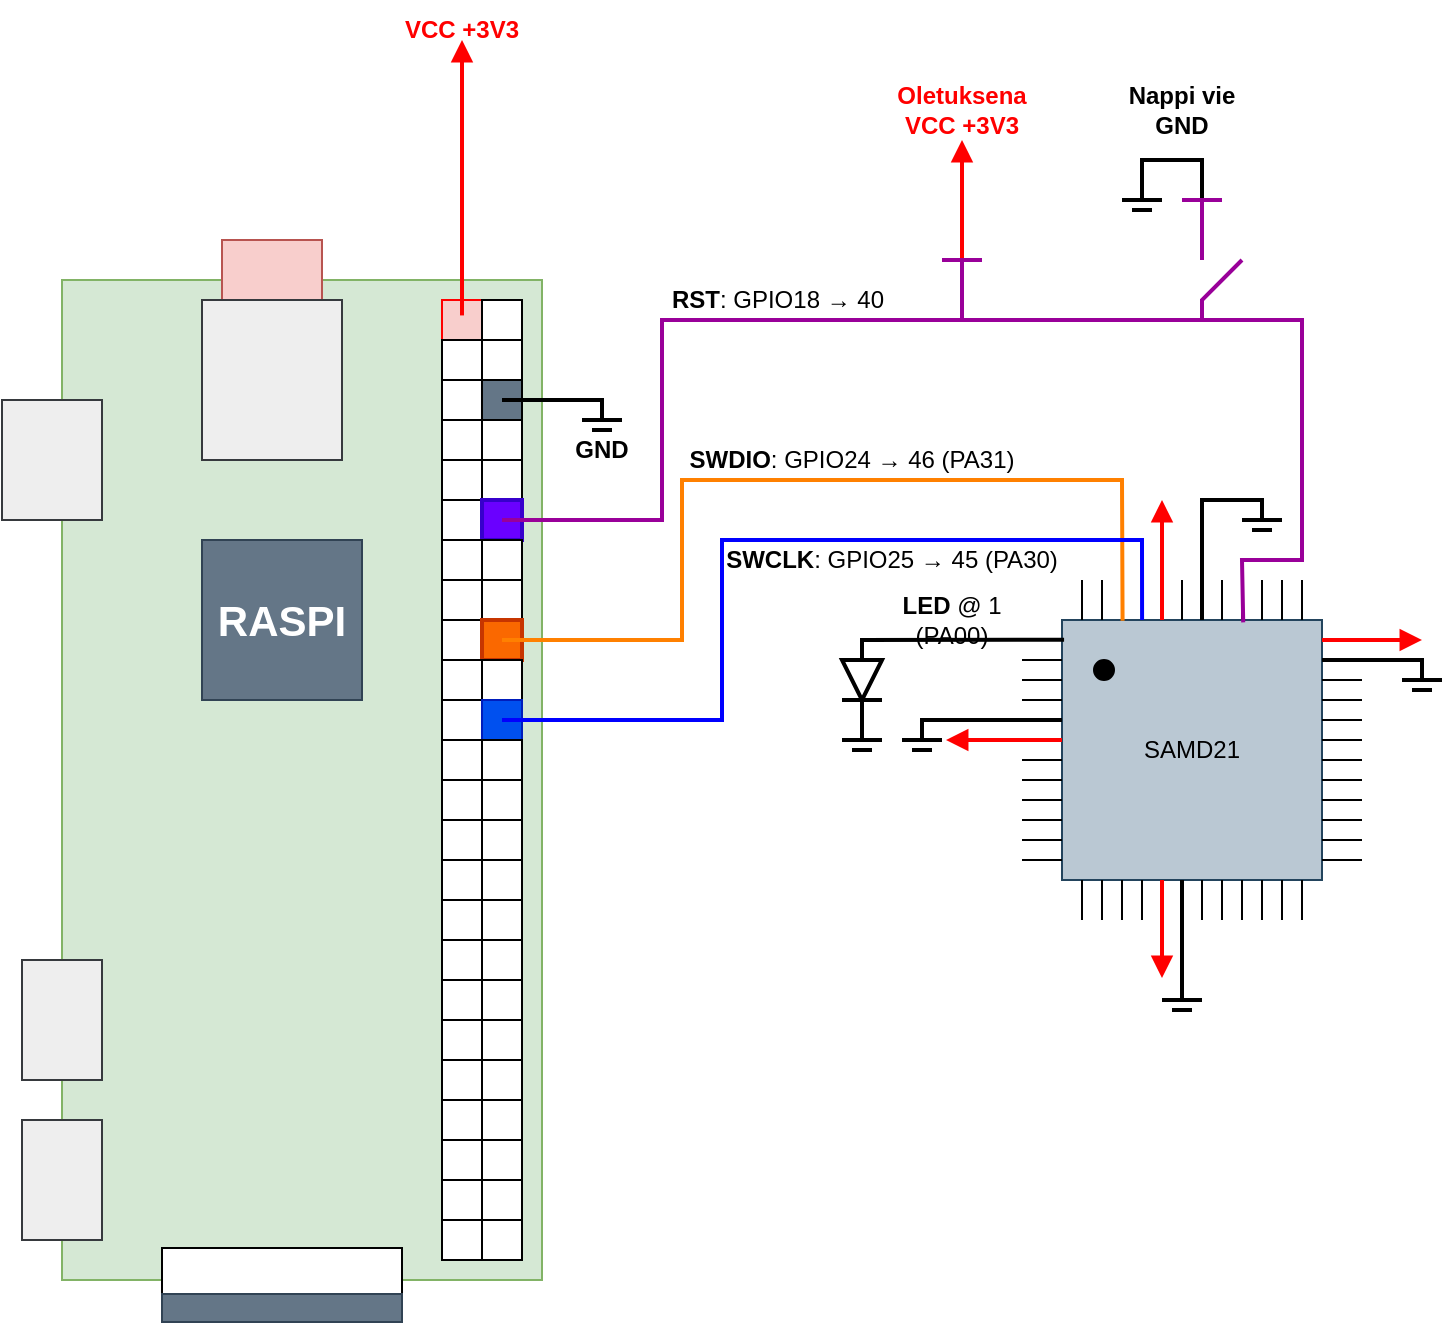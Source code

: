<mxfile version="21.8.0" type="device">
  <diagram name="Sivu-1" id="TcnBGbWNYMxR0NJbdDOh">
    <mxGraphModel dx="1185" dy="635" grid="1" gridSize="10" guides="1" tooltips="1" connect="1" arrows="1" fold="1" page="1" pageScale="1" pageWidth="827" pageHeight="1169" math="0" shadow="0">
      <root>
        <mxCell id="0" />
        <mxCell id="1" parent="0" />
        <mxCell id="fr3tZVCzsqGeOzrXejrY-5" value="" style="endArrow=none;html=1;rounded=0;strokeWidth=2;" edge="1" parent="1">
          <mxGeometry width="50" height="50" relative="1" as="geometry">
            <mxPoint x="630" y="150" as="sourcePoint" />
            <mxPoint x="660" y="150" as="targetPoint" />
            <Array as="points">
              <mxPoint x="630" y="130" />
              <mxPoint x="660" y="130" />
            </Array>
          </mxGeometry>
        </mxCell>
        <mxCell id="Yb7hkfb2FvTGq4S6wsNo-282" value="" style="group" parent="1" vertex="1" connectable="0">
          <mxGeometry x="60" y="170" width="270" height="541" as="geometry" />
        </mxCell>
        <mxCell id="Yb7hkfb2FvTGq4S6wsNo-270" value="" style="rounded=0;whiteSpace=wrap;html=1;fontStyle=1;fillColor=#d5e8d4;strokeColor=#82b366;" parent="Yb7hkfb2FvTGq4S6wsNo-282" vertex="1">
          <mxGeometry x="30" y="20" width="240" height="500" as="geometry" />
        </mxCell>
        <mxCell id="Yb7hkfb2FvTGq4S6wsNo-129" value="" style="whiteSpace=wrap;html=1;aspect=fixed;fillColor=#f8cecc;strokeColor=#FF0000;" parent="Yb7hkfb2FvTGq4S6wsNo-282" vertex="1">
          <mxGeometry x="220" y="30" width="20" height="20" as="geometry" />
        </mxCell>
        <mxCell id="Yb7hkfb2FvTGq4S6wsNo-130" value="" style="whiteSpace=wrap;html=1;aspect=fixed;" parent="Yb7hkfb2FvTGq4S6wsNo-282" vertex="1">
          <mxGeometry x="240" y="30" width="20" height="20" as="geometry" />
        </mxCell>
        <mxCell id="Yb7hkfb2FvTGq4S6wsNo-131" value="" style="whiteSpace=wrap;html=1;aspect=fixed;" parent="Yb7hkfb2FvTGq4S6wsNo-282" vertex="1">
          <mxGeometry x="220" y="50" width="20" height="20" as="geometry" />
        </mxCell>
        <mxCell id="Yb7hkfb2FvTGq4S6wsNo-132" value="" style="whiteSpace=wrap;html=1;aspect=fixed;" parent="Yb7hkfb2FvTGq4S6wsNo-282" vertex="1">
          <mxGeometry x="240" y="50" width="20" height="20" as="geometry" />
        </mxCell>
        <mxCell id="Yb7hkfb2FvTGq4S6wsNo-133" value="" style="whiteSpace=wrap;html=1;aspect=fixed;" parent="Yb7hkfb2FvTGq4S6wsNo-282" vertex="1">
          <mxGeometry x="220" y="70" width="20" height="20" as="geometry" />
        </mxCell>
        <mxCell id="Yb7hkfb2FvTGq4S6wsNo-134" value="" style="whiteSpace=wrap;html=1;aspect=fixed;fillColor=#647687;fontColor=#ffffff;strokeColor=#000000;" parent="Yb7hkfb2FvTGq4S6wsNo-282" vertex="1">
          <mxGeometry x="240" y="70" width="20" height="20" as="geometry" />
        </mxCell>
        <mxCell id="Yb7hkfb2FvTGq4S6wsNo-135" value="" style="whiteSpace=wrap;html=1;aspect=fixed;" parent="Yb7hkfb2FvTGq4S6wsNo-282" vertex="1">
          <mxGeometry x="220" y="90" width="20" height="20" as="geometry" />
        </mxCell>
        <mxCell id="Yb7hkfb2FvTGq4S6wsNo-136" value="" style="whiteSpace=wrap;html=1;aspect=fixed;" parent="Yb7hkfb2FvTGq4S6wsNo-282" vertex="1">
          <mxGeometry x="240" y="90" width="20" height="20" as="geometry" />
        </mxCell>
        <mxCell id="Yb7hkfb2FvTGq4S6wsNo-146" value="" style="whiteSpace=wrap;html=1;aspect=fixed;" parent="Yb7hkfb2FvTGq4S6wsNo-282" vertex="1">
          <mxGeometry x="220" y="110" width="20" height="20" as="geometry" />
        </mxCell>
        <mxCell id="Yb7hkfb2FvTGq4S6wsNo-147" value="" style="whiteSpace=wrap;html=1;aspect=fixed;" parent="Yb7hkfb2FvTGq4S6wsNo-282" vertex="1">
          <mxGeometry x="240" y="110" width="20" height="20" as="geometry" />
        </mxCell>
        <mxCell id="Yb7hkfb2FvTGq4S6wsNo-148" value="" style="whiteSpace=wrap;html=1;aspect=fixed;" parent="Yb7hkfb2FvTGq4S6wsNo-282" vertex="1">
          <mxGeometry x="220" y="130" width="20" height="20" as="geometry" />
        </mxCell>
        <mxCell id="Yb7hkfb2FvTGq4S6wsNo-149" value="" style="whiteSpace=wrap;html=1;aspect=fixed;fillColor=#6a00ff;strokeColor=#3700CC;strokeWidth=2;fontColor=#ffffff;" parent="Yb7hkfb2FvTGq4S6wsNo-282" vertex="1">
          <mxGeometry x="240" y="130" width="20" height="20" as="geometry" />
        </mxCell>
        <mxCell id="Yb7hkfb2FvTGq4S6wsNo-150" value="" style="whiteSpace=wrap;html=1;aspect=fixed;" parent="Yb7hkfb2FvTGq4S6wsNo-282" vertex="1">
          <mxGeometry x="220" y="150" width="20" height="20" as="geometry" />
        </mxCell>
        <mxCell id="Yb7hkfb2FvTGq4S6wsNo-151" value="" style="whiteSpace=wrap;html=1;aspect=fixed;" parent="Yb7hkfb2FvTGq4S6wsNo-282" vertex="1">
          <mxGeometry x="240" y="150" width="20" height="20" as="geometry" />
        </mxCell>
        <mxCell id="Yb7hkfb2FvTGq4S6wsNo-152" value="" style="whiteSpace=wrap;html=1;aspect=fixed;" parent="Yb7hkfb2FvTGq4S6wsNo-282" vertex="1">
          <mxGeometry x="220" y="170" width="20" height="20" as="geometry" />
        </mxCell>
        <mxCell id="Yb7hkfb2FvTGq4S6wsNo-153" value="" style="whiteSpace=wrap;html=1;aspect=fixed;" parent="Yb7hkfb2FvTGq4S6wsNo-282" vertex="1">
          <mxGeometry x="240" y="170" width="20" height="20" as="geometry" />
        </mxCell>
        <mxCell id="Yb7hkfb2FvTGq4S6wsNo-238" value="" style="whiteSpace=wrap;html=1;aspect=fixed;" parent="Yb7hkfb2FvTGq4S6wsNo-282" vertex="1">
          <mxGeometry x="220" y="190" width="20" height="20" as="geometry" />
        </mxCell>
        <mxCell id="Yb7hkfb2FvTGq4S6wsNo-239" value="" style="whiteSpace=wrap;html=1;aspect=fixed;fillColor=#fa6800;strokeColor=#C73500;strokeWidth=2;fontColor=#000000;" parent="Yb7hkfb2FvTGq4S6wsNo-282" vertex="1">
          <mxGeometry x="240" y="190" width="20" height="20" as="geometry" />
        </mxCell>
        <mxCell id="Yb7hkfb2FvTGq4S6wsNo-240" value="" style="whiteSpace=wrap;html=1;aspect=fixed;" parent="Yb7hkfb2FvTGq4S6wsNo-282" vertex="1">
          <mxGeometry x="220" y="210" width="20" height="20" as="geometry" />
        </mxCell>
        <mxCell id="Yb7hkfb2FvTGq4S6wsNo-241" value="" style="whiteSpace=wrap;html=1;aspect=fixed;" parent="Yb7hkfb2FvTGq4S6wsNo-282" vertex="1">
          <mxGeometry x="240" y="210" width="20" height="20" as="geometry" />
        </mxCell>
        <mxCell id="Yb7hkfb2FvTGq4S6wsNo-242" value="" style="whiteSpace=wrap;html=1;aspect=fixed;" parent="Yb7hkfb2FvTGq4S6wsNo-282" vertex="1">
          <mxGeometry x="220" y="230" width="20" height="20" as="geometry" />
        </mxCell>
        <mxCell id="Yb7hkfb2FvTGq4S6wsNo-243" value="" style="whiteSpace=wrap;html=1;aspect=fixed;fillColor=#0050ef;strokeColor=#001DBC;fontColor=#ffffff;" parent="Yb7hkfb2FvTGq4S6wsNo-282" vertex="1">
          <mxGeometry x="240" y="230" width="20" height="20" as="geometry" />
        </mxCell>
        <mxCell id="Yb7hkfb2FvTGq4S6wsNo-244" value="" style="whiteSpace=wrap;html=1;aspect=fixed;" parent="Yb7hkfb2FvTGq4S6wsNo-282" vertex="1">
          <mxGeometry x="220" y="250" width="20" height="20" as="geometry" />
        </mxCell>
        <mxCell id="Yb7hkfb2FvTGq4S6wsNo-245" value="" style="whiteSpace=wrap;html=1;aspect=fixed;" parent="Yb7hkfb2FvTGq4S6wsNo-282" vertex="1">
          <mxGeometry x="240" y="250" width="20" height="20" as="geometry" />
        </mxCell>
        <mxCell id="Yb7hkfb2FvTGq4S6wsNo-246" value="" style="whiteSpace=wrap;html=1;aspect=fixed;" parent="Yb7hkfb2FvTGq4S6wsNo-282" vertex="1">
          <mxGeometry x="220" y="270" width="20" height="20" as="geometry" />
        </mxCell>
        <mxCell id="Yb7hkfb2FvTGq4S6wsNo-247" value="" style="whiteSpace=wrap;html=1;aspect=fixed;" parent="Yb7hkfb2FvTGq4S6wsNo-282" vertex="1">
          <mxGeometry x="240" y="270" width="20" height="20" as="geometry" />
        </mxCell>
        <mxCell id="Yb7hkfb2FvTGq4S6wsNo-248" value="" style="whiteSpace=wrap;html=1;aspect=fixed;" parent="Yb7hkfb2FvTGq4S6wsNo-282" vertex="1">
          <mxGeometry x="220" y="290" width="20" height="20" as="geometry" />
        </mxCell>
        <mxCell id="Yb7hkfb2FvTGq4S6wsNo-249" value="" style="whiteSpace=wrap;html=1;aspect=fixed;" parent="Yb7hkfb2FvTGq4S6wsNo-282" vertex="1">
          <mxGeometry x="240" y="290" width="20" height="20" as="geometry" />
        </mxCell>
        <mxCell id="Yb7hkfb2FvTGq4S6wsNo-250" value="" style="whiteSpace=wrap;html=1;aspect=fixed;" parent="Yb7hkfb2FvTGq4S6wsNo-282" vertex="1">
          <mxGeometry x="220" y="310" width="20" height="20" as="geometry" />
        </mxCell>
        <mxCell id="Yb7hkfb2FvTGq4S6wsNo-251" value="" style="whiteSpace=wrap;html=1;aspect=fixed;" parent="Yb7hkfb2FvTGq4S6wsNo-282" vertex="1">
          <mxGeometry x="240" y="310" width="20" height="20" as="geometry" />
        </mxCell>
        <mxCell id="Yb7hkfb2FvTGq4S6wsNo-252" value="" style="whiteSpace=wrap;html=1;aspect=fixed;" parent="Yb7hkfb2FvTGq4S6wsNo-282" vertex="1">
          <mxGeometry x="220" y="330" width="20" height="20" as="geometry" />
        </mxCell>
        <mxCell id="Yb7hkfb2FvTGq4S6wsNo-253" value="" style="whiteSpace=wrap;html=1;aspect=fixed;" parent="Yb7hkfb2FvTGq4S6wsNo-282" vertex="1">
          <mxGeometry x="240" y="330" width="20" height="20" as="geometry" />
        </mxCell>
        <mxCell id="Yb7hkfb2FvTGq4S6wsNo-254" value="" style="whiteSpace=wrap;html=1;aspect=fixed;" parent="Yb7hkfb2FvTGq4S6wsNo-282" vertex="1">
          <mxGeometry x="220" y="350" width="20" height="20" as="geometry" />
        </mxCell>
        <mxCell id="Yb7hkfb2FvTGq4S6wsNo-255" value="" style="whiteSpace=wrap;html=1;aspect=fixed;" parent="Yb7hkfb2FvTGq4S6wsNo-282" vertex="1">
          <mxGeometry x="240" y="350" width="20" height="20" as="geometry" />
        </mxCell>
        <mxCell id="Yb7hkfb2FvTGq4S6wsNo-256" value="" style="whiteSpace=wrap;html=1;aspect=fixed;" parent="Yb7hkfb2FvTGq4S6wsNo-282" vertex="1">
          <mxGeometry x="220" y="370" width="20" height="20" as="geometry" />
        </mxCell>
        <mxCell id="Yb7hkfb2FvTGq4S6wsNo-257" value="" style="whiteSpace=wrap;html=1;aspect=fixed;" parent="Yb7hkfb2FvTGq4S6wsNo-282" vertex="1">
          <mxGeometry x="240" y="370" width="20" height="20" as="geometry" />
        </mxCell>
        <mxCell id="Yb7hkfb2FvTGq4S6wsNo-258" value="" style="whiteSpace=wrap;html=1;aspect=fixed;" parent="Yb7hkfb2FvTGq4S6wsNo-282" vertex="1">
          <mxGeometry x="220" y="390" width="20" height="20" as="geometry" />
        </mxCell>
        <mxCell id="Yb7hkfb2FvTGq4S6wsNo-259" value="" style="whiteSpace=wrap;html=1;aspect=fixed;" parent="Yb7hkfb2FvTGq4S6wsNo-282" vertex="1">
          <mxGeometry x="240" y="390" width="20" height="20" as="geometry" />
        </mxCell>
        <mxCell id="Yb7hkfb2FvTGq4S6wsNo-260" value="" style="whiteSpace=wrap;html=1;aspect=fixed;" parent="Yb7hkfb2FvTGq4S6wsNo-282" vertex="1">
          <mxGeometry x="220" y="410" width="20" height="20" as="geometry" />
        </mxCell>
        <mxCell id="Yb7hkfb2FvTGq4S6wsNo-261" value="" style="whiteSpace=wrap;html=1;aspect=fixed;" parent="Yb7hkfb2FvTGq4S6wsNo-282" vertex="1">
          <mxGeometry x="240" y="410" width="20" height="20" as="geometry" />
        </mxCell>
        <mxCell id="Yb7hkfb2FvTGq4S6wsNo-262" value="" style="whiteSpace=wrap;html=1;aspect=fixed;" parent="Yb7hkfb2FvTGq4S6wsNo-282" vertex="1">
          <mxGeometry x="220" y="430" width="20" height="20" as="geometry" />
        </mxCell>
        <mxCell id="Yb7hkfb2FvTGq4S6wsNo-263" value="" style="whiteSpace=wrap;html=1;aspect=fixed;" parent="Yb7hkfb2FvTGq4S6wsNo-282" vertex="1">
          <mxGeometry x="240" y="430" width="20" height="20" as="geometry" />
        </mxCell>
        <mxCell id="Yb7hkfb2FvTGq4S6wsNo-264" value="" style="whiteSpace=wrap;html=1;aspect=fixed;" parent="Yb7hkfb2FvTGq4S6wsNo-282" vertex="1">
          <mxGeometry x="220" y="450" width="20" height="20" as="geometry" />
        </mxCell>
        <mxCell id="Yb7hkfb2FvTGq4S6wsNo-265" value="" style="whiteSpace=wrap;html=1;aspect=fixed;" parent="Yb7hkfb2FvTGq4S6wsNo-282" vertex="1">
          <mxGeometry x="240" y="450" width="20" height="20" as="geometry" />
        </mxCell>
        <mxCell id="Yb7hkfb2FvTGq4S6wsNo-266" value="" style="whiteSpace=wrap;html=1;aspect=fixed;" parent="Yb7hkfb2FvTGq4S6wsNo-282" vertex="1">
          <mxGeometry x="220" y="470" width="20" height="20" as="geometry" />
        </mxCell>
        <mxCell id="Yb7hkfb2FvTGq4S6wsNo-267" value="" style="whiteSpace=wrap;html=1;aspect=fixed;" parent="Yb7hkfb2FvTGq4S6wsNo-282" vertex="1">
          <mxGeometry x="240" y="470" width="20" height="20" as="geometry" />
        </mxCell>
        <mxCell id="Yb7hkfb2FvTGq4S6wsNo-268" value="" style="whiteSpace=wrap;html=1;aspect=fixed;" parent="Yb7hkfb2FvTGq4S6wsNo-282" vertex="1">
          <mxGeometry x="220" y="490" width="20" height="20" as="geometry" />
        </mxCell>
        <mxCell id="Yb7hkfb2FvTGq4S6wsNo-269" value="" style="whiteSpace=wrap;html=1;aspect=fixed;" parent="Yb7hkfb2FvTGq4S6wsNo-282" vertex="1">
          <mxGeometry x="240" y="490" width="20" height="20" as="geometry" />
        </mxCell>
        <mxCell id="Yb7hkfb2FvTGq4S6wsNo-271" value="" style="whiteSpace=wrap;html=1;aspect=fixed;fillColor=#647687;fontColor=#ffffff;strokeColor=#314354;" parent="Yb7hkfb2FvTGq4S6wsNo-282" vertex="1">
          <mxGeometry x="100" y="150" width="80" height="80" as="geometry" />
        </mxCell>
        <mxCell id="Yb7hkfb2FvTGq4S6wsNo-273" value="" style="rounded=0;whiteSpace=wrap;html=1;fillColor=#eeeeee;strokeColor=#36393d;" parent="Yb7hkfb2FvTGq4S6wsNo-282" vertex="1">
          <mxGeometry y="80" width="50" height="60" as="geometry" />
        </mxCell>
        <mxCell id="Yb7hkfb2FvTGq4S6wsNo-274" value="" style="rounded=0;whiteSpace=wrap;html=1;fillColor=#eeeeee;strokeColor=#36393d;" parent="Yb7hkfb2FvTGq4S6wsNo-282" vertex="1">
          <mxGeometry x="10" y="360" width="40" height="60" as="geometry" />
        </mxCell>
        <mxCell id="Yb7hkfb2FvTGq4S6wsNo-275" value="" style="rounded=0;whiteSpace=wrap;html=1;fillColor=#eeeeee;strokeColor=#36393d;" parent="Yb7hkfb2FvTGq4S6wsNo-282" vertex="1">
          <mxGeometry x="10" y="440" width="40" height="60" as="geometry" />
        </mxCell>
        <mxCell id="Yb7hkfb2FvTGq4S6wsNo-276" value="" style="rounded=0;whiteSpace=wrap;html=1;" parent="Yb7hkfb2FvTGq4S6wsNo-282" vertex="1">
          <mxGeometry x="80" y="504" width="120" height="30" as="geometry" />
        </mxCell>
        <mxCell id="Yb7hkfb2FvTGq4S6wsNo-278" value="" style="rounded=0;whiteSpace=wrap;html=1;fillColor=#647687;fontColor=#ffffff;strokeColor=#314354;" parent="Yb7hkfb2FvTGq4S6wsNo-282" vertex="1">
          <mxGeometry x="80" y="527" width="120" height="14" as="geometry" />
        </mxCell>
        <mxCell id="Yb7hkfb2FvTGq4S6wsNo-279" value="" style="rounded=0;whiteSpace=wrap;html=1;fillColor=#f8cecc;strokeColor=#b85450;" parent="Yb7hkfb2FvTGq4S6wsNo-282" vertex="1">
          <mxGeometry x="110" width="50" height="70" as="geometry" />
        </mxCell>
        <mxCell id="Yb7hkfb2FvTGq4S6wsNo-272" value="" style="rounded=0;whiteSpace=wrap;html=1;fillColor=#eeeeee;strokeColor=#36393d;" parent="Yb7hkfb2FvTGq4S6wsNo-282" vertex="1">
          <mxGeometry x="100" y="30" width="70" height="80" as="geometry" />
        </mxCell>
        <mxCell id="Yb7hkfb2FvTGq4S6wsNo-281" value="RASPI" style="text;html=1;strokeColor=none;fillColor=none;align=center;verticalAlign=middle;whiteSpace=wrap;rounded=0;fontStyle=1;fontColor=#FFFFFF;fontSize=21;" parent="Yb7hkfb2FvTGq4S6wsNo-282" vertex="1">
          <mxGeometry x="110" y="175" width="60" height="30" as="geometry" />
        </mxCell>
        <mxCell id="Yb7hkfb2FvTGq4S6wsNo-314" value="" style="endArrow=none;html=1;rounded=0;strokeWidth=2;" parent="Yb7hkfb2FvTGq4S6wsNo-282" edge="1">
          <mxGeometry width="50" height="50" relative="1" as="geometry">
            <mxPoint x="250" y="80" as="sourcePoint" />
            <mxPoint x="300" y="90" as="targetPoint" />
            <Array as="points">
              <mxPoint x="300" y="80" />
            </Array>
          </mxGeometry>
        </mxCell>
        <mxCell id="Yb7hkfb2FvTGq4S6wsNo-315" value="" style="endArrow=none;html=1;rounded=0;strokeWidth=2;" parent="Yb7hkfb2FvTGq4S6wsNo-282" edge="1">
          <mxGeometry width="50" height="50" relative="1" as="geometry">
            <mxPoint x="290" y="90" as="sourcePoint" />
            <mxPoint x="310" y="90" as="targetPoint" />
          </mxGeometry>
        </mxCell>
        <mxCell id="Yb7hkfb2FvTGq4S6wsNo-316" value="" style="endArrow=none;html=1;rounded=0;strokeWidth=2;" parent="Yb7hkfb2FvTGq4S6wsNo-282" edge="1">
          <mxGeometry width="50" height="50" relative="1" as="geometry">
            <mxPoint x="295" y="95" as="sourcePoint" />
            <mxPoint x="305" y="95" as="targetPoint" />
          </mxGeometry>
        </mxCell>
        <mxCell id="Yb7hkfb2FvTGq4S6wsNo-286" value="" style="endArrow=block;html=1;rounded=0;strokeWidth=2;strokeColor=#FF0000;endFill=1;" parent="1" edge="1">
          <mxGeometry width="50" height="50" relative="1" as="geometry">
            <mxPoint x="290" y="207.714" as="sourcePoint" />
            <mxPoint x="290" y="70" as="targetPoint" />
          </mxGeometry>
        </mxCell>
        <mxCell id="Yb7hkfb2FvTGq4S6wsNo-287" value="VCC +3V3" style="text;html=1;strokeColor=none;fillColor=none;align=center;verticalAlign=middle;whiteSpace=wrap;rounded=0;fontStyle=1;fontColor=#FF0000;" parent="1" vertex="1">
          <mxGeometry x="260" y="50" width="60" height="30" as="geometry" />
        </mxCell>
        <mxCell id="Yb7hkfb2FvTGq4S6wsNo-317" value="GND" style="text;html=1;strokeColor=none;fillColor=none;align=center;verticalAlign=middle;whiteSpace=wrap;rounded=0;fontStyle=1;fontColor=#000000;" parent="1" vertex="1">
          <mxGeometry x="330" y="260" width="60" height="30" as="geometry" />
        </mxCell>
        <mxCell id="Yb7hkfb2FvTGq4S6wsNo-320" value="&lt;b&gt;RST&lt;/b&gt;: GPIO18 → 40" style="text;html=1;strokeColor=none;fillColor=none;align=center;verticalAlign=middle;whiteSpace=wrap;rounded=0;" parent="1" vertex="1">
          <mxGeometry x="390" y="190" width="116" height="20" as="geometry" />
        </mxCell>
        <mxCell id="Yb7hkfb2FvTGq4S6wsNo-322" value="&lt;b&gt;SWDIO&lt;/b&gt;: GPIO24 → 46 (PA31)" style="text;html=1;strokeColor=none;fillColor=none;align=center;verticalAlign=middle;whiteSpace=wrap;rounded=0;" parent="1" vertex="1">
          <mxGeometry x="400" y="270" width="170" height="20" as="geometry" />
        </mxCell>
        <mxCell id="Yb7hkfb2FvTGq4S6wsNo-328" value="" style="endArrow=block;html=1;rounded=0;strokeWidth=2;strokeColor=#FF0000;endFill=1;" parent="1" edge="1">
          <mxGeometry width="50" height="50" relative="1" as="geometry">
            <mxPoint x="540" y="180" as="sourcePoint" />
            <mxPoint x="540" y="120" as="targetPoint" />
          </mxGeometry>
        </mxCell>
        <mxCell id="Yb7hkfb2FvTGq4S6wsNo-329" value="" style="endArrow=none;html=1;rounded=0;strokeWidth=2;strokeColor=#990099;" parent="1" edge="1">
          <mxGeometry width="50" height="50" relative="1" as="geometry">
            <mxPoint x="660" y="210" as="sourcePoint" />
            <mxPoint x="680" y="180" as="targetPoint" />
            <Array as="points">
              <mxPoint x="660" y="200" />
            </Array>
          </mxGeometry>
        </mxCell>
        <mxCell id="Yb7hkfb2FvTGq4S6wsNo-330" value="" style="endArrow=none;html=1;rounded=0;strokeWidth=2;strokeColor=#990099;" parent="1" edge="1">
          <mxGeometry width="50" height="50" relative="1" as="geometry">
            <mxPoint x="530" y="180" as="sourcePoint" />
            <mxPoint x="550" y="180" as="targetPoint" />
          </mxGeometry>
        </mxCell>
        <mxCell id="Yb7hkfb2FvTGq4S6wsNo-331" value="" style="endArrow=none;html=1;rounded=0;strokeWidth=2;strokeColor=#990099;" parent="1" edge="1">
          <mxGeometry width="50" height="50" relative="1" as="geometry">
            <mxPoint x="540" y="210" as="sourcePoint" />
            <mxPoint x="540" y="180" as="targetPoint" />
          </mxGeometry>
        </mxCell>
        <mxCell id="Yb7hkfb2FvTGq4S6wsNo-333" value="Nappi vie GND" style="text;html=1;strokeColor=none;fillColor=none;align=center;verticalAlign=middle;whiteSpace=wrap;rounded=0;fontStyle=1" parent="1" vertex="1">
          <mxGeometry x="620" y="90" width="60" height="30" as="geometry" />
        </mxCell>
        <mxCell id="Yb7hkfb2FvTGq4S6wsNo-335" value="" style="group" parent="1" vertex="1" connectable="0">
          <mxGeometry x="510" y="300" width="270" height="255" as="geometry" />
        </mxCell>
        <mxCell id="Yb7hkfb2FvTGq4S6wsNo-62" value="" style="group" parent="Yb7hkfb2FvTGq4S6wsNo-335" vertex="1" connectable="0">
          <mxGeometry x="60" y="40" width="170" height="170" as="geometry" />
        </mxCell>
        <mxCell id="Yb7hkfb2FvTGq4S6wsNo-1" value="SAMD21" style="whiteSpace=wrap;html=1;aspect=fixed;fillColor=#bac8d3;strokeColor=#23445d;" parent="Yb7hkfb2FvTGq4S6wsNo-62" vertex="1">
          <mxGeometry x="20" y="20" width="130" height="130" as="geometry" />
        </mxCell>
        <mxCell id="Yb7hkfb2FvTGq4S6wsNo-2" value="" style="endArrow=none;html=1;rounded=0;" parent="Yb7hkfb2FvTGq4S6wsNo-62" edge="1">
          <mxGeometry width="50" height="50" relative="1" as="geometry">
            <mxPoint y="40" as="sourcePoint" />
            <mxPoint x="20" y="40" as="targetPoint" />
          </mxGeometry>
        </mxCell>
        <mxCell id="Yb7hkfb2FvTGq4S6wsNo-3" value="" style="endArrow=none;html=1;rounded=0;" parent="Yb7hkfb2FvTGq4S6wsNo-62" edge="1">
          <mxGeometry width="50" height="50" relative="1" as="geometry">
            <mxPoint y="30" as="sourcePoint" />
            <mxPoint x="20" y="30" as="targetPoint" />
          </mxGeometry>
        </mxCell>
        <mxCell id="Yb7hkfb2FvTGq4S6wsNo-4" value="" style="endArrow=none;html=1;rounded=0;" parent="Yb7hkfb2FvTGq4S6wsNo-62" edge="1">
          <mxGeometry width="50" height="50" relative="1" as="geometry">
            <mxPoint y="50" as="sourcePoint" />
            <mxPoint x="20" y="50" as="targetPoint" />
          </mxGeometry>
        </mxCell>
        <mxCell id="Yb7hkfb2FvTGq4S6wsNo-5" value="" style="endArrow=none;html=1;rounded=0;" parent="Yb7hkfb2FvTGq4S6wsNo-62" edge="1">
          <mxGeometry width="50" height="50" relative="1" as="geometry">
            <mxPoint y="70" as="sourcePoint" />
            <mxPoint x="20" y="70" as="targetPoint" />
          </mxGeometry>
        </mxCell>
        <mxCell id="Yb7hkfb2FvTGq4S6wsNo-6" value="" style="endArrow=none;html=1;rounded=0;" parent="Yb7hkfb2FvTGq4S6wsNo-62" edge="1">
          <mxGeometry width="50" height="50" relative="1" as="geometry">
            <mxPoint y="60" as="sourcePoint" />
            <mxPoint x="20" y="60" as="targetPoint" />
          </mxGeometry>
        </mxCell>
        <mxCell id="Yb7hkfb2FvTGq4S6wsNo-7" value="" style="endArrow=none;html=1;rounded=0;" parent="Yb7hkfb2FvTGq4S6wsNo-62" edge="1">
          <mxGeometry width="50" height="50" relative="1" as="geometry">
            <mxPoint y="80" as="sourcePoint" />
            <mxPoint x="20" y="80" as="targetPoint" />
          </mxGeometry>
        </mxCell>
        <mxCell id="Yb7hkfb2FvTGq4S6wsNo-8" value="" style="endArrow=none;html=1;rounded=0;" parent="Yb7hkfb2FvTGq4S6wsNo-62" edge="1">
          <mxGeometry width="50" height="50" relative="1" as="geometry">
            <mxPoint y="100" as="sourcePoint" />
            <mxPoint x="20" y="100" as="targetPoint" />
          </mxGeometry>
        </mxCell>
        <mxCell id="Yb7hkfb2FvTGq4S6wsNo-9" value="" style="endArrow=none;html=1;rounded=0;" parent="Yb7hkfb2FvTGq4S6wsNo-62" edge="1">
          <mxGeometry width="50" height="50" relative="1" as="geometry">
            <mxPoint y="90" as="sourcePoint" />
            <mxPoint x="20" y="90" as="targetPoint" />
          </mxGeometry>
        </mxCell>
        <mxCell id="Yb7hkfb2FvTGq4S6wsNo-10" value="" style="endArrow=none;html=1;rounded=0;" parent="Yb7hkfb2FvTGq4S6wsNo-62" edge="1">
          <mxGeometry width="50" height="50" relative="1" as="geometry">
            <mxPoint y="110" as="sourcePoint" />
            <mxPoint x="20" y="110" as="targetPoint" />
          </mxGeometry>
        </mxCell>
        <mxCell id="Yb7hkfb2FvTGq4S6wsNo-11" value="" style="endArrow=none;html=1;rounded=0;" parent="Yb7hkfb2FvTGq4S6wsNo-62" edge="1">
          <mxGeometry width="50" height="50" relative="1" as="geometry">
            <mxPoint y="130" as="sourcePoint" />
            <mxPoint x="20" y="130" as="targetPoint" />
          </mxGeometry>
        </mxCell>
        <mxCell id="Yb7hkfb2FvTGq4S6wsNo-12" value="" style="endArrow=none;html=1;rounded=0;" parent="Yb7hkfb2FvTGq4S6wsNo-62" edge="1">
          <mxGeometry width="50" height="50" relative="1" as="geometry">
            <mxPoint y="120" as="sourcePoint" />
            <mxPoint x="20" y="120" as="targetPoint" />
          </mxGeometry>
        </mxCell>
        <mxCell id="Yb7hkfb2FvTGq4S6wsNo-13" value="" style="endArrow=none;html=1;rounded=0;" parent="Yb7hkfb2FvTGq4S6wsNo-62" edge="1">
          <mxGeometry width="50" height="50" relative="1" as="geometry">
            <mxPoint y="140" as="sourcePoint" />
            <mxPoint x="20" y="140" as="targetPoint" />
          </mxGeometry>
        </mxCell>
        <mxCell id="Yb7hkfb2FvTGq4S6wsNo-14" value="" style="endArrow=none;html=1;rounded=0;" parent="Yb7hkfb2FvTGq4S6wsNo-62" edge="1">
          <mxGeometry width="50" height="50" relative="1" as="geometry">
            <mxPoint x="150" y="40" as="sourcePoint" />
            <mxPoint x="170" y="40" as="targetPoint" />
          </mxGeometry>
        </mxCell>
        <mxCell id="Yb7hkfb2FvTGq4S6wsNo-15" value="" style="endArrow=none;html=1;rounded=0;" parent="Yb7hkfb2FvTGq4S6wsNo-62" edge="1">
          <mxGeometry width="50" height="50" relative="1" as="geometry">
            <mxPoint x="150" y="30" as="sourcePoint" />
            <mxPoint x="170" y="30" as="targetPoint" />
          </mxGeometry>
        </mxCell>
        <mxCell id="Yb7hkfb2FvTGq4S6wsNo-16" value="" style="endArrow=none;html=1;rounded=0;" parent="Yb7hkfb2FvTGq4S6wsNo-62" edge="1">
          <mxGeometry width="50" height="50" relative="1" as="geometry">
            <mxPoint x="150" y="50" as="sourcePoint" />
            <mxPoint x="170" y="50" as="targetPoint" />
          </mxGeometry>
        </mxCell>
        <mxCell id="Yb7hkfb2FvTGq4S6wsNo-17" value="" style="endArrow=none;html=1;rounded=0;" parent="Yb7hkfb2FvTGq4S6wsNo-62" edge="1">
          <mxGeometry width="50" height="50" relative="1" as="geometry">
            <mxPoint x="150" y="70" as="sourcePoint" />
            <mxPoint x="170" y="70" as="targetPoint" />
          </mxGeometry>
        </mxCell>
        <mxCell id="Yb7hkfb2FvTGq4S6wsNo-18" value="" style="endArrow=none;html=1;rounded=0;" parent="Yb7hkfb2FvTGq4S6wsNo-62" edge="1">
          <mxGeometry width="50" height="50" relative="1" as="geometry">
            <mxPoint x="150" y="60" as="sourcePoint" />
            <mxPoint x="170" y="60" as="targetPoint" />
          </mxGeometry>
        </mxCell>
        <mxCell id="Yb7hkfb2FvTGq4S6wsNo-19" value="" style="endArrow=none;html=1;rounded=0;" parent="Yb7hkfb2FvTGq4S6wsNo-62" edge="1">
          <mxGeometry width="50" height="50" relative="1" as="geometry">
            <mxPoint x="150" y="80" as="sourcePoint" />
            <mxPoint x="170" y="80" as="targetPoint" />
          </mxGeometry>
        </mxCell>
        <mxCell id="Yb7hkfb2FvTGq4S6wsNo-20" value="" style="endArrow=none;html=1;rounded=0;" parent="Yb7hkfb2FvTGq4S6wsNo-62" edge="1">
          <mxGeometry width="50" height="50" relative="1" as="geometry">
            <mxPoint x="150" y="100" as="sourcePoint" />
            <mxPoint x="170" y="100" as="targetPoint" />
          </mxGeometry>
        </mxCell>
        <mxCell id="Yb7hkfb2FvTGq4S6wsNo-21" value="" style="endArrow=none;html=1;rounded=0;" parent="Yb7hkfb2FvTGq4S6wsNo-62" edge="1">
          <mxGeometry width="50" height="50" relative="1" as="geometry">
            <mxPoint x="150" y="90" as="sourcePoint" />
            <mxPoint x="170" y="90" as="targetPoint" />
          </mxGeometry>
        </mxCell>
        <mxCell id="Yb7hkfb2FvTGq4S6wsNo-22" value="" style="endArrow=none;html=1;rounded=0;" parent="Yb7hkfb2FvTGq4S6wsNo-62" edge="1">
          <mxGeometry width="50" height="50" relative="1" as="geometry">
            <mxPoint x="150" y="110" as="sourcePoint" />
            <mxPoint x="170" y="110" as="targetPoint" />
          </mxGeometry>
        </mxCell>
        <mxCell id="Yb7hkfb2FvTGq4S6wsNo-23" value="" style="endArrow=none;html=1;rounded=0;" parent="Yb7hkfb2FvTGq4S6wsNo-62" edge="1">
          <mxGeometry width="50" height="50" relative="1" as="geometry">
            <mxPoint x="150" y="130" as="sourcePoint" />
            <mxPoint x="170" y="130" as="targetPoint" />
          </mxGeometry>
        </mxCell>
        <mxCell id="Yb7hkfb2FvTGq4S6wsNo-24" value="" style="endArrow=none;html=1;rounded=0;" parent="Yb7hkfb2FvTGq4S6wsNo-62" edge="1">
          <mxGeometry width="50" height="50" relative="1" as="geometry">
            <mxPoint x="150" y="120" as="sourcePoint" />
            <mxPoint x="170" y="120" as="targetPoint" />
          </mxGeometry>
        </mxCell>
        <mxCell id="Yb7hkfb2FvTGq4S6wsNo-25" value="" style="endArrow=none;html=1;rounded=0;" parent="Yb7hkfb2FvTGq4S6wsNo-62" edge="1">
          <mxGeometry width="50" height="50" relative="1" as="geometry">
            <mxPoint x="150" y="140" as="sourcePoint" />
            <mxPoint x="170" y="140" as="targetPoint" />
          </mxGeometry>
        </mxCell>
        <mxCell id="Yb7hkfb2FvTGq4S6wsNo-38" value="" style="endArrow=none;html=1;rounded=0;" parent="Yb7hkfb2FvTGq4S6wsNo-62" edge="1">
          <mxGeometry width="50" height="50" relative="1" as="geometry">
            <mxPoint x="30" as="sourcePoint" />
            <mxPoint x="30" y="20" as="targetPoint" />
          </mxGeometry>
        </mxCell>
        <mxCell id="Yb7hkfb2FvTGq4S6wsNo-39" value="" style="endArrow=none;html=1;rounded=0;" parent="Yb7hkfb2FvTGq4S6wsNo-62" edge="1">
          <mxGeometry width="50" height="50" relative="1" as="geometry">
            <mxPoint x="40" as="sourcePoint" />
            <mxPoint x="40" y="20" as="targetPoint" />
          </mxGeometry>
        </mxCell>
        <mxCell id="Yb7hkfb2FvTGq4S6wsNo-40" value="" style="endArrow=none;html=1;rounded=0;" parent="Yb7hkfb2FvTGq4S6wsNo-62" edge="1">
          <mxGeometry width="50" height="50" relative="1" as="geometry">
            <mxPoint x="50" as="sourcePoint" />
            <mxPoint x="50" y="20" as="targetPoint" />
          </mxGeometry>
        </mxCell>
        <mxCell id="Yb7hkfb2FvTGq4S6wsNo-41" value="" style="endArrow=none;html=1;rounded=0;" parent="Yb7hkfb2FvTGq4S6wsNo-62" edge="1">
          <mxGeometry width="50" height="50" relative="1" as="geometry">
            <mxPoint x="60" as="sourcePoint" />
            <mxPoint x="60" y="20" as="targetPoint" />
          </mxGeometry>
        </mxCell>
        <mxCell id="Yb7hkfb2FvTGq4S6wsNo-42" value="" style="endArrow=none;html=1;rounded=0;" parent="Yb7hkfb2FvTGq4S6wsNo-62" edge="1">
          <mxGeometry width="50" height="50" relative="1" as="geometry">
            <mxPoint x="70" as="sourcePoint" />
            <mxPoint x="70" y="20" as="targetPoint" />
          </mxGeometry>
        </mxCell>
        <mxCell id="Yb7hkfb2FvTGq4S6wsNo-43" value="" style="endArrow=none;html=1;rounded=0;" parent="Yb7hkfb2FvTGq4S6wsNo-62" edge="1">
          <mxGeometry width="50" height="50" relative="1" as="geometry">
            <mxPoint x="80" as="sourcePoint" />
            <mxPoint x="80" y="20" as="targetPoint" />
          </mxGeometry>
        </mxCell>
        <mxCell id="Yb7hkfb2FvTGq4S6wsNo-44" value="" style="endArrow=none;html=1;rounded=0;" parent="Yb7hkfb2FvTGq4S6wsNo-62" edge="1">
          <mxGeometry width="50" height="50" relative="1" as="geometry">
            <mxPoint x="90" as="sourcePoint" />
            <mxPoint x="90" y="20" as="targetPoint" />
          </mxGeometry>
        </mxCell>
        <mxCell id="Yb7hkfb2FvTGq4S6wsNo-45" value="" style="endArrow=none;html=1;rounded=0;" parent="Yb7hkfb2FvTGq4S6wsNo-62" edge="1">
          <mxGeometry width="50" height="50" relative="1" as="geometry">
            <mxPoint x="100" as="sourcePoint" />
            <mxPoint x="100" y="20" as="targetPoint" />
          </mxGeometry>
        </mxCell>
        <mxCell id="Yb7hkfb2FvTGq4S6wsNo-46" value="" style="endArrow=none;html=1;rounded=0;" parent="Yb7hkfb2FvTGq4S6wsNo-62" edge="1">
          <mxGeometry width="50" height="50" relative="1" as="geometry">
            <mxPoint x="110" as="sourcePoint" />
            <mxPoint x="110" y="20" as="targetPoint" />
          </mxGeometry>
        </mxCell>
        <mxCell id="Yb7hkfb2FvTGq4S6wsNo-47" value="" style="endArrow=none;html=1;rounded=0;" parent="Yb7hkfb2FvTGq4S6wsNo-62" edge="1">
          <mxGeometry width="50" height="50" relative="1" as="geometry">
            <mxPoint x="120" as="sourcePoint" />
            <mxPoint x="120" y="20" as="targetPoint" />
          </mxGeometry>
        </mxCell>
        <mxCell id="Yb7hkfb2FvTGq4S6wsNo-48" value="" style="endArrow=none;html=1;rounded=0;" parent="Yb7hkfb2FvTGq4S6wsNo-62" edge="1">
          <mxGeometry width="50" height="50" relative="1" as="geometry">
            <mxPoint x="130" as="sourcePoint" />
            <mxPoint x="130" y="20" as="targetPoint" />
          </mxGeometry>
        </mxCell>
        <mxCell id="Yb7hkfb2FvTGq4S6wsNo-49" value="" style="endArrow=none;html=1;rounded=0;" parent="Yb7hkfb2FvTGq4S6wsNo-62" edge="1">
          <mxGeometry width="50" height="50" relative="1" as="geometry">
            <mxPoint x="140" as="sourcePoint" />
            <mxPoint x="140" y="20" as="targetPoint" />
          </mxGeometry>
        </mxCell>
        <mxCell id="Yb7hkfb2FvTGq4S6wsNo-50" value="" style="endArrow=none;html=1;rounded=0;" parent="Yb7hkfb2FvTGq4S6wsNo-62" edge="1">
          <mxGeometry width="50" height="50" relative="1" as="geometry">
            <mxPoint x="30" y="150" as="sourcePoint" />
            <mxPoint x="30" y="170" as="targetPoint" />
          </mxGeometry>
        </mxCell>
        <mxCell id="Yb7hkfb2FvTGq4S6wsNo-51" value="" style="endArrow=none;html=1;rounded=0;" parent="Yb7hkfb2FvTGq4S6wsNo-62" edge="1">
          <mxGeometry width="50" height="50" relative="1" as="geometry">
            <mxPoint x="40" y="150" as="sourcePoint" />
            <mxPoint x="40" y="170" as="targetPoint" />
          </mxGeometry>
        </mxCell>
        <mxCell id="Yb7hkfb2FvTGq4S6wsNo-52" value="" style="endArrow=none;html=1;rounded=0;" parent="Yb7hkfb2FvTGq4S6wsNo-62" edge="1">
          <mxGeometry width="50" height="50" relative="1" as="geometry">
            <mxPoint x="50" y="150" as="sourcePoint" />
            <mxPoint x="50" y="170" as="targetPoint" />
          </mxGeometry>
        </mxCell>
        <mxCell id="Yb7hkfb2FvTGq4S6wsNo-53" value="" style="endArrow=none;html=1;rounded=0;" parent="Yb7hkfb2FvTGq4S6wsNo-62" edge="1">
          <mxGeometry width="50" height="50" relative="1" as="geometry">
            <mxPoint x="60" y="150" as="sourcePoint" />
            <mxPoint x="60" y="170" as="targetPoint" />
          </mxGeometry>
        </mxCell>
        <mxCell id="Yb7hkfb2FvTGq4S6wsNo-54" value="" style="endArrow=none;html=1;rounded=0;" parent="Yb7hkfb2FvTGq4S6wsNo-62" edge="1">
          <mxGeometry width="50" height="50" relative="1" as="geometry">
            <mxPoint x="70" y="150" as="sourcePoint" />
            <mxPoint x="70" y="170" as="targetPoint" />
          </mxGeometry>
        </mxCell>
        <mxCell id="Yb7hkfb2FvTGq4S6wsNo-55" value="" style="endArrow=none;html=1;rounded=0;" parent="Yb7hkfb2FvTGq4S6wsNo-62" edge="1">
          <mxGeometry width="50" height="50" relative="1" as="geometry">
            <mxPoint x="80" y="150" as="sourcePoint" />
            <mxPoint x="80" y="170" as="targetPoint" />
          </mxGeometry>
        </mxCell>
        <mxCell id="Yb7hkfb2FvTGq4S6wsNo-56" value="" style="endArrow=none;html=1;rounded=0;" parent="Yb7hkfb2FvTGq4S6wsNo-62" edge="1">
          <mxGeometry width="50" height="50" relative="1" as="geometry">
            <mxPoint x="90" y="150" as="sourcePoint" />
            <mxPoint x="90" y="170" as="targetPoint" />
          </mxGeometry>
        </mxCell>
        <mxCell id="Yb7hkfb2FvTGq4S6wsNo-57" value="" style="endArrow=none;html=1;rounded=0;" parent="Yb7hkfb2FvTGq4S6wsNo-62" edge="1">
          <mxGeometry width="50" height="50" relative="1" as="geometry">
            <mxPoint x="100" y="150" as="sourcePoint" />
            <mxPoint x="100" y="170" as="targetPoint" />
          </mxGeometry>
        </mxCell>
        <mxCell id="Yb7hkfb2FvTGq4S6wsNo-58" value="" style="endArrow=none;html=1;rounded=0;" parent="Yb7hkfb2FvTGq4S6wsNo-62" edge="1">
          <mxGeometry width="50" height="50" relative="1" as="geometry">
            <mxPoint x="110" y="150" as="sourcePoint" />
            <mxPoint x="110" y="170" as="targetPoint" />
          </mxGeometry>
        </mxCell>
        <mxCell id="Yb7hkfb2FvTGq4S6wsNo-59" value="" style="endArrow=none;html=1;rounded=0;" parent="Yb7hkfb2FvTGq4S6wsNo-62" edge="1">
          <mxGeometry width="50" height="50" relative="1" as="geometry">
            <mxPoint x="120" y="150" as="sourcePoint" />
            <mxPoint x="120" y="170" as="targetPoint" />
          </mxGeometry>
        </mxCell>
        <mxCell id="Yb7hkfb2FvTGq4S6wsNo-60" value="" style="endArrow=none;html=1;rounded=0;" parent="Yb7hkfb2FvTGq4S6wsNo-62" edge="1">
          <mxGeometry width="50" height="50" relative="1" as="geometry">
            <mxPoint x="130" y="150" as="sourcePoint" />
            <mxPoint x="130" y="170" as="targetPoint" />
          </mxGeometry>
        </mxCell>
        <mxCell id="Yb7hkfb2FvTGq4S6wsNo-61" value="" style="endArrow=none;html=1;rounded=0;" parent="Yb7hkfb2FvTGq4S6wsNo-62" edge="1">
          <mxGeometry width="50" height="50" relative="1" as="geometry">
            <mxPoint x="140" y="150" as="sourcePoint" />
            <mxPoint x="140" y="170" as="targetPoint" />
          </mxGeometry>
        </mxCell>
        <mxCell id="Yb7hkfb2FvTGq4S6wsNo-64" value="" style="ellipse;whiteSpace=wrap;html=1;aspect=fixed;fillColor=#000000;" parent="Yb7hkfb2FvTGq4S6wsNo-62" vertex="1">
          <mxGeometry x="36" y="40" width="10" height="10" as="geometry" />
        </mxCell>
        <mxCell id="Yb7hkfb2FvTGq4S6wsNo-305" value="" style="endArrow=none;html=1;rounded=0;endSize=7;strokeWidth=2;" parent="Yb7hkfb2FvTGq4S6wsNo-62" edge="1">
          <mxGeometry width="50" height="50" relative="1" as="geometry">
            <mxPoint x="80" y="210" as="sourcePoint" />
            <mxPoint x="80" y="150" as="targetPoint" />
          </mxGeometry>
        </mxCell>
        <mxCell id="Yb7hkfb2FvTGq4S6wsNo-308" value="" style="endArrow=none;html=1;rounded=0;strokeWidth=2;" parent="Yb7hkfb2FvTGq4S6wsNo-62" edge="1">
          <mxGeometry width="50" height="50" relative="1" as="geometry">
            <mxPoint x="-50" y="80" as="sourcePoint" />
            <mxPoint x="20" y="70" as="targetPoint" />
            <Array as="points">
              <mxPoint x="-50" y="70" />
            </Array>
          </mxGeometry>
        </mxCell>
        <mxCell id="Yb7hkfb2FvTGq4S6wsNo-311" value="" style="endArrow=none;html=1;rounded=0;strokeWidth=2;" parent="Yb7hkfb2FvTGq4S6wsNo-62" edge="1">
          <mxGeometry width="50" height="50" relative="1" as="geometry">
            <mxPoint x="90" y="20" as="sourcePoint" />
            <mxPoint x="120" y="-30" as="targetPoint" />
            <Array as="points">
              <mxPoint x="90" y="-40" />
              <mxPoint x="120" y="-40" />
            </Array>
          </mxGeometry>
        </mxCell>
        <mxCell id="Yb7hkfb2FvTGq4S6wsNo-280" value="" style="endArrow=block;html=1;rounded=0;strokeWidth=2;strokeColor=#FF0000;endFill=1;" parent="Yb7hkfb2FvTGq4S6wsNo-335" edge="1">
          <mxGeometry width="50" height="50" relative="1" as="geometry">
            <mxPoint x="130" y="60" as="sourcePoint" />
            <mxPoint x="130" as="targetPoint" />
          </mxGeometry>
        </mxCell>
        <mxCell id="Yb7hkfb2FvTGq4S6wsNo-291" value="" style="endArrow=block;html=1;rounded=0;strokeWidth=2;strokeColor=#FF0000;endFill=1;" parent="Yb7hkfb2FvTGq4S6wsNo-335" edge="1">
          <mxGeometry width="50" height="50" relative="1" as="geometry">
            <mxPoint x="210" y="70" as="sourcePoint" />
            <mxPoint x="260" y="70" as="targetPoint" />
            <Array as="points">
              <mxPoint x="240" y="70" />
            </Array>
          </mxGeometry>
        </mxCell>
        <mxCell id="Yb7hkfb2FvTGq4S6wsNo-293" value="" style="endArrow=block;html=1;rounded=0;strokeWidth=2;strokeColor=#FF0000;endFill=1;" parent="Yb7hkfb2FvTGq4S6wsNo-335" edge="1">
          <mxGeometry width="50" height="50" relative="1" as="geometry">
            <mxPoint x="130" y="190" as="sourcePoint" />
            <mxPoint x="130" y="239" as="targetPoint" />
          </mxGeometry>
        </mxCell>
        <mxCell id="Yb7hkfb2FvTGq4S6wsNo-301" value="" style="endArrow=none;html=1;rounded=0;strokeWidth=2;" parent="Yb7hkfb2FvTGq4S6wsNo-335" edge="1">
          <mxGeometry width="50" height="50" relative="1" as="geometry">
            <mxPoint x="210" y="80" as="sourcePoint" />
            <mxPoint x="260" y="90" as="targetPoint" />
            <Array as="points">
              <mxPoint x="260" y="80" />
            </Array>
          </mxGeometry>
        </mxCell>
        <mxCell id="Yb7hkfb2FvTGq4S6wsNo-302" value="" style="endArrow=none;html=1;rounded=0;strokeWidth=2;" parent="Yb7hkfb2FvTGq4S6wsNo-335" edge="1">
          <mxGeometry width="50" height="50" relative="1" as="geometry">
            <mxPoint x="250" y="90" as="sourcePoint" />
            <mxPoint x="270" y="90" as="targetPoint" />
          </mxGeometry>
        </mxCell>
        <mxCell id="Yb7hkfb2FvTGq4S6wsNo-303" value="" style="endArrow=none;html=1;rounded=0;strokeWidth=2;" parent="Yb7hkfb2FvTGq4S6wsNo-335" edge="1">
          <mxGeometry width="50" height="50" relative="1" as="geometry">
            <mxPoint x="255" y="95" as="sourcePoint" />
            <mxPoint x="265" y="95" as="targetPoint" />
          </mxGeometry>
        </mxCell>
        <mxCell id="Yb7hkfb2FvTGq4S6wsNo-306" value="" style="endArrow=none;html=1;rounded=0;strokeWidth=2;" parent="Yb7hkfb2FvTGq4S6wsNo-335" edge="1">
          <mxGeometry width="50" height="50" relative="1" as="geometry">
            <mxPoint x="130" y="250" as="sourcePoint" />
            <mxPoint x="150" y="250" as="targetPoint" />
          </mxGeometry>
        </mxCell>
        <mxCell id="Yb7hkfb2FvTGq4S6wsNo-307" value="" style="endArrow=none;html=1;rounded=0;strokeWidth=2;" parent="Yb7hkfb2FvTGq4S6wsNo-335" edge="1">
          <mxGeometry width="50" height="50" relative="1" as="geometry">
            <mxPoint x="135" y="255" as="sourcePoint" />
            <mxPoint x="145" y="255" as="targetPoint" />
          </mxGeometry>
        </mxCell>
        <mxCell id="Yb7hkfb2FvTGq4S6wsNo-294" value="" style="endArrow=block;html=1;rounded=0;strokeWidth=2;strokeColor=#FF0000;endFill=1;" parent="Yb7hkfb2FvTGq4S6wsNo-335" edge="1">
          <mxGeometry width="50" height="50" relative="1" as="geometry">
            <mxPoint x="80" y="120" as="sourcePoint" />
            <mxPoint x="22" y="120" as="targetPoint" />
          </mxGeometry>
        </mxCell>
        <mxCell id="Yb7hkfb2FvTGq4S6wsNo-309" value="" style="endArrow=none;html=1;rounded=0;strokeWidth=2;" parent="Yb7hkfb2FvTGq4S6wsNo-335" edge="1">
          <mxGeometry width="50" height="50" relative="1" as="geometry">
            <mxPoint y="120" as="sourcePoint" />
            <mxPoint x="20" y="120" as="targetPoint" />
          </mxGeometry>
        </mxCell>
        <mxCell id="Yb7hkfb2FvTGq4S6wsNo-310" value="" style="endArrow=none;html=1;rounded=0;strokeWidth=2;" parent="Yb7hkfb2FvTGq4S6wsNo-335" edge="1">
          <mxGeometry width="50" height="50" relative="1" as="geometry">
            <mxPoint x="5" y="125" as="sourcePoint" />
            <mxPoint x="15" y="125" as="targetPoint" />
          </mxGeometry>
        </mxCell>
        <mxCell id="Yb7hkfb2FvTGq4S6wsNo-312" value="" style="endArrow=none;html=1;rounded=0;strokeWidth=2;" parent="Yb7hkfb2FvTGq4S6wsNo-335" edge="1">
          <mxGeometry width="50" height="50" relative="1" as="geometry">
            <mxPoint x="170" y="10" as="sourcePoint" />
            <mxPoint x="190" y="10" as="targetPoint" />
          </mxGeometry>
        </mxCell>
        <mxCell id="Yb7hkfb2FvTGq4S6wsNo-313" value="" style="endArrow=none;html=1;rounded=0;strokeWidth=2;" parent="Yb7hkfb2FvTGq4S6wsNo-335" edge="1">
          <mxGeometry width="50" height="50" relative="1" as="geometry">
            <mxPoint x="175" y="15" as="sourcePoint" />
            <mxPoint x="185" y="15" as="targetPoint" />
          </mxGeometry>
        </mxCell>
        <mxCell id="Yb7hkfb2FvTGq4S6wsNo-324" value="&lt;b&gt;SWCLK&lt;/b&gt;: GPIO25 → 45 (PA30)" style="text;html=1;strokeColor=none;fillColor=none;align=center;verticalAlign=middle;whiteSpace=wrap;rounded=0;" parent="Yb7hkfb2FvTGq4S6wsNo-335" vertex="1">
          <mxGeometry x="-90" y="20" width="170" height="20" as="geometry" />
        </mxCell>
        <mxCell id="Yb7hkfb2FvTGq4S6wsNo-345" value="&lt;b&gt;LED&lt;/b&gt; @ 1 (PA00)" style="text;html=1;strokeColor=none;fillColor=none;align=center;verticalAlign=middle;whiteSpace=wrap;rounded=0;" parent="Yb7hkfb2FvTGq4S6wsNo-335" vertex="1">
          <mxGeometry x="-20" y="50" width="90" height="20" as="geometry" />
        </mxCell>
        <mxCell id="Yb7hkfb2FvTGq4S6wsNo-321" value="" style="endArrow=none;html=1;rounded=0;strokeWidth=2;strokeColor=#FF8000;entryX=0.233;entryY=0.003;entryDx=0;entryDy=0;entryPerimeter=0;" parent="1" target="Yb7hkfb2FvTGq4S6wsNo-1" edge="1">
          <mxGeometry width="50" height="50" relative="1" as="geometry">
            <mxPoint x="310" y="370" as="sourcePoint" />
            <mxPoint x="620" y="330" as="targetPoint" />
            <Array as="points">
              <mxPoint x="400" y="370" />
              <mxPoint x="400" y="310" />
              <mxPoint x="400" y="290" />
              <mxPoint x="620" y="290" />
            </Array>
          </mxGeometry>
        </mxCell>
        <mxCell id="Yb7hkfb2FvTGq4S6wsNo-323" value="" style="endArrow=none;html=1;rounded=0;strokeWidth=2;strokeColor=#0000FF;entryX=0.308;entryY=0;entryDx=0;entryDy=0;entryPerimeter=0;" parent="1" target="Yb7hkfb2FvTGq4S6wsNo-1" edge="1">
          <mxGeometry width="50" height="50" relative="1" as="geometry">
            <mxPoint x="310" y="410" as="sourcePoint" />
            <mxPoint x="630" y="340" as="targetPoint" />
            <Array as="points">
              <mxPoint x="420" y="410" />
              <mxPoint x="420" y="320" />
              <mxPoint x="630" y="320" />
            </Array>
          </mxGeometry>
        </mxCell>
        <mxCell id="Yb7hkfb2FvTGq4S6wsNo-319" value="" style="endArrow=none;html=1;rounded=0;strokeWidth=2;strokeColor=#990099;entryX=0.697;entryY=0.009;entryDx=0;entryDy=0;entryPerimeter=0;" parent="1" target="Yb7hkfb2FvTGq4S6wsNo-1" edge="1">
          <mxGeometry width="50" height="50" relative="1" as="geometry">
            <mxPoint x="310" y="310" as="sourcePoint" />
            <mxPoint x="680" y="340" as="targetPoint" />
            <Array as="points">
              <mxPoint x="390" y="310" />
              <mxPoint x="390" y="210" />
              <mxPoint x="530" y="210" />
              <mxPoint x="710" y="210" />
              <mxPoint x="710" y="330" />
              <mxPoint x="680" y="330" />
            </Array>
          </mxGeometry>
        </mxCell>
        <mxCell id="Yb7hkfb2FvTGq4S6wsNo-336" value="" style="endArrow=none;html=1;rounded=0;strokeWidth=2;" parent="1" edge="1">
          <mxGeometry width="50" height="50" relative="1" as="geometry">
            <mxPoint x="480" y="400" as="sourcePoint" />
            <mxPoint x="500" y="400" as="targetPoint" />
          </mxGeometry>
        </mxCell>
        <mxCell id="Yb7hkfb2FvTGq4S6wsNo-337" value="" style="triangle;whiteSpace=wrap;html=1;rotation=90;strokeWidth=2;" parent="1" vertex="1">
          <mxGeometry x="480" y="380" width="20" height="20" as="geometry" />
        </mxCell>
        <mxCell id="Yb7hkfb2FvTGq4S6wsNo-338" value="" style="endArrow=none;html=1;rounded=0;strokeWidth=2;" parent="1" edge="1">
          <mxGeometry width="50" height="50" relative="1" as="geometry">
            <mxPoint x="480" y="420" as="sourcePoint" />
            <mxPoint x="500" y="420" as="targetPoint" />
          </mxGeometry>
        </mxCell>
        <mxCell id="Yb7hkfb2FvTGq4S6wsNo-339" value="" style="endArrow=none;html=1;rounded=0;strokeWidth=2;" parent="1" edge="1">
          <mxGeometry width="50" height="50" relative="1" as="geometry">
            <mxPoint x="485" y="425" as="sourcePoint" />
            <mxPoint x="495" y="425" as="targetPoint" />
          </mxGeometry>
        </mxCell>
        <mxCell id="Yb7hkfb2FvTGq4S6wsNo-340" value="" style="endArrow=none;html=1;rounded=0;strokeWidth=2;" parent="1" edge="1">
          <mxGeometry width="50" height="50" relative="1" as="geometry">
            <mxPoint x="490" y="420" as="sourcePoint" />
            <mxPoint x="490" y="400" as="targetPoint" />
          </mxGeometry>
        </mxCell>
        <mxCell id="Yb7hkfb2FvTGq4S6wsNo-341" value="" style="endArrow=none;html=1;rounded=0;strokeWidth=2;entryX=0.008;entryY=0.076;entryDx=0;entryDy=0;entryPerimeter=0;exitX=0;exitY=0.5;exitDx=0;exitDy=0;" parent="1" source="Yb7hkfb2FvTGq4S6wsNo-337" target="Yb7hkfb2FvTGq4S6wsNo-1" edge="1">
          <mxGeometry width="50" height="50" relative="1" as="geometry">
            <mxPoint x="490" y="370" as="sourcePoint" />
            <mxPoint x="570" y="370" as="targetPoint" />
            <Array as="points">
              <mxPoint x="490" y="370" />
            </Array>
          </mxGeometry>
        </mxCell>
        <mxCell id="fr3tZVCzsqGeOzrXejrY-1" value="" style="endArrow=none;html=1;rounded=0;strokeWidth=2;strokeColor=#990099;" edge="1" parent="1">
          <mxGeometry width="50" height="50" relative="1" as="geometry">
            <mxPoint x="650" y="150" as="sourcePoint" />
            <mxPoint x="670" y="150" as="targetPoint" />
          </mxGeometry>
        </mxCell>
        <mxCell id="fr3tZVCzsqGeOzrXejrY-2" value="" style="endArrow=none;html=1;rounded=0;strokeWidth=2;strokeColor=#990099;" edge="1" parent="1">
          <mxGeometry width="50" height="50" relative="1" as="geometry">
            <mxPoint x="660" y="180" as="sourcePoint" />
            <mxPoint x="660" y="150" as="targetPoint" />
          </mxGeometry>
        </mxCell>
        <mxCell id="fr3tZVCzsqGeOzrXejrY-3" value="" style="endArrow=none;html=1;rounded=0;strokeWidth=2;" edge="1" parent="1">
          <mxGeometry width="50" height="50" relative="1" as="geometry">
            <mxPoint x="620" y="150" as="sourcePoint" />
            <mxPoint x="640" y="150" as="targetPoint" />
          </mxGeometry>
        </mxCell>
        <mxCell id="fr3tZVCzsqGeOzrXejrY-4" value="" style="endArrow=none;html=1;rounded=0;strokeWidth=2;" edge="1" parent="1">
          <mxGeometry width="50" height="50" relative="1" as="geometry">
            <mxPoint x="625" y="155" as="sourcePoint" />
            <mxPoint x="635" y="155" as="targetPoint" />
          </mxGeometry>
        </mxCell>
        <mxCell id="fr3tZVCzsqGeOzrXejrY-6" value="&lt;div&gt;Oletuksena&lt;br&gt;&lt;/div&gt;&lt;div&gt;VCC +3V3&lt;/div&gt;" style="text;html=1;strokeColor=none;fillColor=none;align=center;verticalAlign=middle;whiteSpace=wrap;rounded=0;fontStyle=1;fontColor=#FF0000;" vertex="1" parent="1">
          <mxGeometry x="510" y="90" width="60" height="30" as="geometry" />
        </mxCell>
      </root>
    </mxGraphModel>
  </diagram>
</mxfile>
